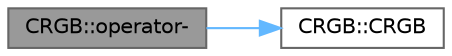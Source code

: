 digraph "CRGB::operator-"
{
 // LATEX_PDF_SIZE
  bgcolor="transparent";
  edge [fontname=Helvetica,fontsize=10,labelfontname=Helvetica,labelfontsize=10];
  node [fontname=Helvetica,fontsize=10,shape=box,height=0.2,width=0.4];
  rankdir="LR";
  Node1 [id="Node000001",label="CRGB::operator-",height=0.2,width=0.4,color="gray40", fillcolor="grey60", style="filled", fontcolor="black",tooltip="Invert each channel."];
  Node1 -> Node2 [id="edge1_Node000001_Node000002",color="steelblue1",style="solid",tooltip=" "];
  Node2 [id="Node000002",label="CRGB::CRGB",height=0.2,width=0.4,color="grey40", fillcolor="white", style="filled",URL="$db/d87/group___pixel_types.html#a08d8e05a3fcdb88dedb886cad9cbd3fa",tooltip="Default constructor."];
}
